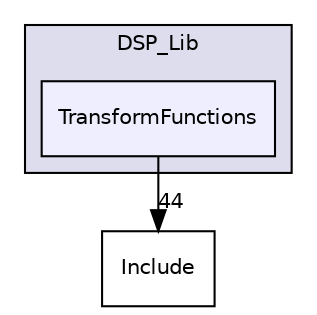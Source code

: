 digraph "/home/developer/mtrain-firmware/external/CMSIS/DSP_Lib/TransformFunctions" {
  compound=true
  node [ fontsize="10", fontname="Helvetica"];
  edge [ labelfontsize="10", labelfontname="Helvetica"];
  subgraph clusterdir_97395cc6f535af9ec28c028ceaf10592 {
    graph [ bgcolor="#ddddee", pencolor="black", label="DSP_Lib" fontname="Helvetica", fontsize="10", URL="dir_97395cc6f535af9ec28c028ceaf10592.html"]
  dir_d59b9d8cf0cdee77541e193e8f44fa46 [shape=box, label="TransformFunctions", style="filled", fillcolor="#eeeeff", pencolor="black", URL="dir_d59b9d8cf0cdee77541e193e8f44fa46.html"];
  }
  dir_ea7e36173fdf5d3e10f7d99384a1945b [shape=box label="Include" URL="dir_ea7e36173fdf5d3e10f7d99384a1945b.html"];
  dir_d59b9d8cf0cdee77541e193e8f44fa46->dir_ea7e36173fdf5d3e10f7d99384a1945b [headlabel="44", labeldistance=1.5 headhref="dir_000031_000032.html"];
}
